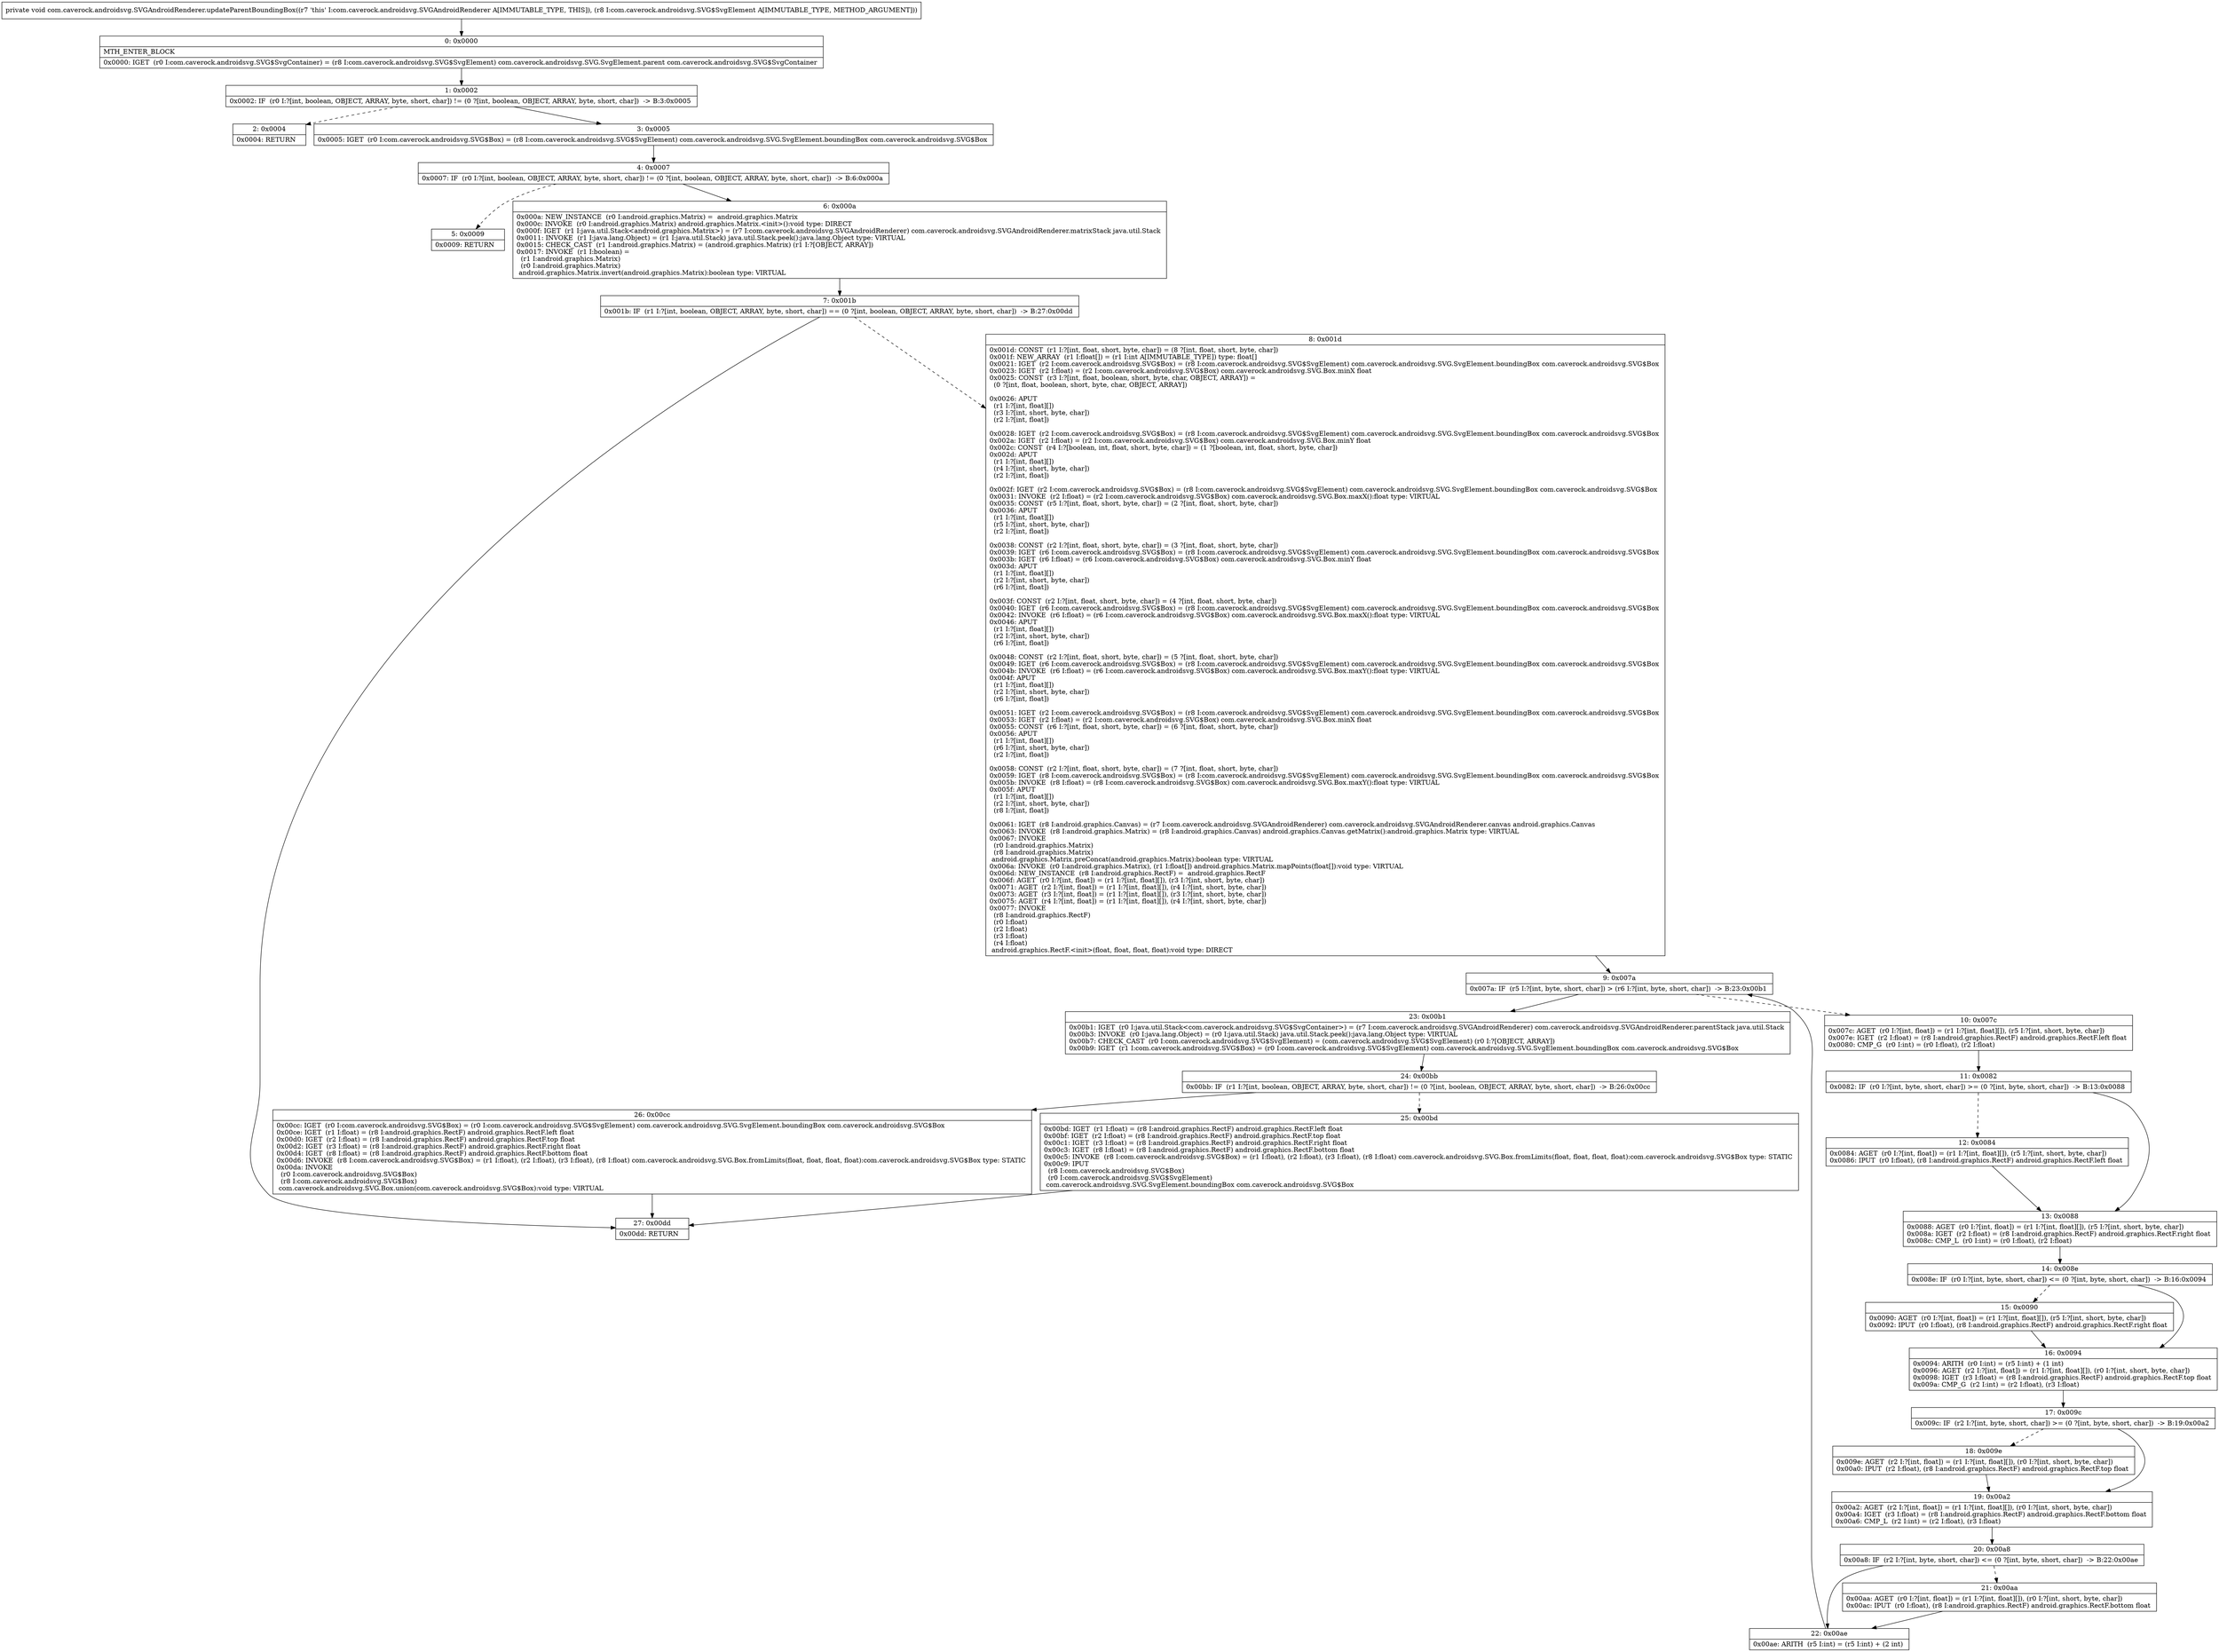 digraph "CFG forcom.caverock.androidsvg.SVGAndroidRenderer.updateParentBoundingBox(Lcom\/caverock\/androidsvg\/SVG$SvgElement;)V" {
Node_0 [shape=record,label="{0\:\ 0x0000|MTH_ENTER_BLOCK\l|0x0000: IGET  (r0 I:com.caverock.androidsvg.SVG$SvgContainer) = (r8 I:com.caverock.androidsvg.SVG$SvgElement) com.caverock.androidsvg.SVG.SvgElement.parent com.caverock.androidsvg.SVG$SvgContainer \l}"];
Node_1 [shape=record,label="{1\:\ 0x0002|0x0002: IF  (r0 I:?[int, boolean, OBJECT, ARRAY, byte, short, char]) != (0 ?[int, boolean, OBJECT, ARRAY, byte, short, char])  \-\> B:3:0x0005 \l}"];
Node_2 [shape=record,label="{2\:\ 0x0004|0x0004: RETURN   \l}"];
Node_3 [shape=record,label="{3\:\ 0x0005|0x0005: IGET  (r0 I:com.caverock.androidsvg.SVG$Box) = (r8 I:com.caverock.androidsvg.SVG$SvgElement) com.caverock.androidsvg.SVG.SvgElement.boundingBox com.caverock.androidsvg.SVG$Box \l}"];
Node_4 [shape=record,label="{4\:\ 0x0007|0x0007: IF  (r0 I:?[int, boolean, OBJECT, ARRAY, byte, short, char]) != (0 ?[int, boolean, OBJECT, ARRAY, byte, short, char])  \-\> B:6:0x000a \l}"];
Node_5 [shape=record,label="{5\:\ 0x0009|0x0009: RETURN   \l}"];
Node_6 [shape=record,label="{6\:\ 0x000a|0x000a: NEW_INSTANCE  (r0 I:android.graphics.Matrix) =  android.graphics.Matrix \l0x000c: INVOKE  (r0 I:android.graphics.Matrix) android.graphics.Matrix.\<init\>():void type: DIRECT \l0x000f: IGET  (r1 I:java.util.Stack\<android.graphics.Matrix\>) = (r7 I:com.caverock.androidsvg.SVGAndroidRenderer) com.caverock.androidsvg.SVGAndroidRenderer.matrixStack java.util.Stack \l0x0011: INVOKE  (r1 I:java.lang.Object) = (r1 I:java.util.Stack) java.util.Stack.peek():java.lang.Object type: VIRTUAL \l0x0015: CHECK_CAST  (r1 I:android.graphics.Matrix) = (android.graphics.Matrix) (r1 I:?[OBJECT, ARRAY]) \l0x0017: INVOKE  (r1 I:boolean) = \l  (r1 I:android.graphics.Matrix)\l  (r0 I:android.graphics.Matrix)\l android.graphics.Matrix.invert(android.graphics.Matrix):boolean type: VIRTUAL \l}"];
Node_7 [shape=record,label="{7\:\ 0x001b|0x001b: IF  (r1 I:?[int, boolean, OBJECT, ARRAY, byte, short, char]) == (0 ?[int, boolean, OBJECT, ARRAY, byte, short, char])  \-\> B:27:0x00dd \l}"];
Node_8 [shape=record,label="{8\:\ 0x001d|0x001d: CONST  (r1 I:?[int, float, short, byte, char]) = (8 ?[int, float, short, byte, char]) \l0x001f: NEW_ARRAY  (r1 I:float[]) = (r1 I:int A[IMMUTABLE_TYPE]) type: float[] \l0x0021: IGET  (r2 I:com.caverock.androidsvg.SVG$Box) = (r8 I:com.caverock.androidsvg.SVG$SvgElement) com.caverock.androidsvg.SVG.SvgElement.boundingBox com.caverock.androidsvg.SVG$Box \l0x0023: IGET  (r2 I:float) = (r2 I:com.caverock.androidsvg.SVG$Box) com.caverock.androidsvg.SVG.Box.minX float \l0x0025: CONST  (r3 I:?[int, float, boolean, short, byte, char, OBJECT, ARRAY]) = \l  (0 ?[int, float, boolean, short, byte, char, OBJECT, ARRAY])\l \l0x0026: APUT  \l  (r1 I:?[int, float][])\l  (r3 I:?[int, short, byte, char])\l  (r2 I:?[int, float])\l \l0x0028: IGET  (r2 I:com.caverock.androidsvg.SVG$Box) = (r8 I:com.caverock.androidsvg.SVG$SvgElement) com.caverock.androidsvg.SVG.SvgElement.boundingBox com.caverock.androidsvg.SVG$Box \l0x002a: IGET  (r2 I:float) = (r2 I:com.caverock.androidsvg.SVG$Box) com.caverock.androidsvg.SVG.Box.minY float \l0x002c: CONST  (r4 I:?[boolean, int, float, short, byte, char]) = (1 ?[boolean, int, float, short, byte, char]) \l0x002d: APUT  \l  (r1 I:?[int, float][])\l  (r4 I:?[int, short, byte, char])\l  (r2 I:?[int, float])\l \l0x002f: IGET  (r2 I:com.caverock.androidsvg.SVG$Box) = (r8 I:com.caverock.androidsvg.SVG$SvgElement) com.caverock.androidsvg.SVG.SvgElement.boundingBox com.caverock.androidsvg.SVG$Box \l0x0031: INVOKE  (r2 I:float) = (r2 I:com.caverock.androidsvg.SVG$Box) com.caverock.androidsvg.SVG.Box.maxX():float type: VIRTUAL \l0x0035: CONST  (r5 I:?[int, float, short, byte, char]) = (2 ?[int, float, short, byte, char]) \l0x0036: APUT  \l  (r1 I:?[int, float][])\l  (r5 I:?[int, short, byte, char])\l  (r2 I:?[int, float])\l \l0x0038: CONST  (r2 I:?[int, float, short, byte, char]) = (3 ?[int, float, short, byte, char]) \l0x0039: IGET  (r6 I:com.caverock.androidsvg.SVG$Box) = (r8 I:com.caverock.androidsvg.SVG$SvgElement) com.caverock.androidsvg.SVG.SvgElement.boundingBox com.caverock.androidsvg.SVG$Box \l0x003b: IGET  (r6 I:float) = (r6 I:com.caverock.androidsvg.SVG$Box) com.caverock.androidsvg.SVG.Box.minY float \l0x003d: APUT  \l  (r1 I:?[int, float][])\l  (r2 I:?[int, short, byte, char])\l  (r6 I:?[int, float])\l \l0x003f: CONST  (r2 I:?[int, float, short, byte, char]) = (4 ?[int, float, short, byte, char]) \l0x0040: IGET  (r6 I:com.caverock.androidsvg.SVG$Box) = (r8 I:com.caverock.androidsvg.SVG$SvgElement) com.caverock.androidsvg.SVG.SvgElement.boundingBox com.caverock.androidsvg.SVG$Box \l0x0042: INVOKE  (r6 I:float) = (r6 I:com.caverock.androidsvg.SVG$Box) com.caverock.androidsvg.SVG.Box.maxX():float type: VIRTUAL \l0x0046: APUT  \l  (r1 I:?[int, float][])\l  (r2 I:?[int, short, byte, char])\l  (r6 I:?[int, float])\l \l0x0048: CONST  (r2 I:?[int, float, short, byte, char]) = (5 ?[int, float, short, byte, char]) \l0x0049: IGET  (r6 I:com.caverock.androidsvg.SVG$Box) = (r8 I:com.caverock.androidsvg.SVG$SvgElement) com.caverock.androidsvg.SVG.SvgElement.boundingBox com.caverock.androidsvg.SVG$Box \l0x004b: INVOKE  (r6 I:float) = (r6 I:com.caverock.androidsvg.SVG$Box) com.caverock.androidsvg.SVG.Box.maxY():float type: VIRTUAL \l0x004f: APUT  \l  (r1 I:?[int, float][])\l  (r2 I:?[int, short, byte, char])\l  (r6 I:?[int, float])\l \l0x0051: IGET  (r2 I:com.caverock.androidsvg.SVG$Box) = (r8 I:com.caverock.androidsvg.SVG$SvgElement) com.caverock.androidsvg.SVG.SvgElement.boundingBox com.caverock.androidsvg.SVG$Box \l0x0053: IGET  (r2 I:float) = (r2 I:com.caverock.androidsvg.SVG$Box) com.caverock.androidsvg.SVG.Box.minX float \l0x0055: CONST  (r6 I:?[int, float, short, byte, char]) = (6 ?[int, float, short, byte, char]) \l0x0056: APUT  \l  (r1 I:?[int, float][])\l  (r6 I:?[int, short, byte, char])\l  (r2 I:?[int, float])\l \l0x0058: CONST  (r2 I:?[int, float, short, byte, char]) = (7 ?[int, float, short, byte, char]) \l0x0059: IGET  (r8 I:com.caverock.androidsvg.SVG$Box) = (r8 I:com.caverock.androidsvg.SVG$SvgElement) com.caverock.androidsvg.SVG.SvgElement.boundingBox com.caverock.androidsvg.SVG$Box \l0x005b: INVOKE  (r8 I:float) = (r8 I:com.caverock.androidsvg.SVG$Box) com.caverock.androidsvg.SVG.Box.maxY():float type: VIRTUAL \l0x005f: APUT  \l  (r1 I:?[int, float][])\l  (r2 I:?[int, short, byte, char])\l  (r8 I:?[int, float])\l \l0x0061: IGET  (r8 I:android.graphics.Canvas) = (r7 I:com.caverock.androidsvg.SVGAndroidRenderer) com.caverock.androidsvg.SVGAndroidRenderer.canvas android.graphics.Canvas \l0x0063: INVOKE  (r8 I:android.graphics.Matrix) = (r8 I:android.graphics.Canvas) android.graphics.Canvas.getMatrix():android.graphics.Matrix type: VIRTUAL \l0x0067: INVOKE  \l  (r0 I:android.graphics.Matrix)\l  (r8 I:android.graphics.Matrix)\l android.graphics.Matrix.preConcat(android.graphics.Matrix):boolean type: VIRTUAL \l0x006a: INVOKE  (r0 I:android.graphics.Matrix), (r1 I:float[]) android.graphics.Matrix.mapPoints(float[]):void type: VIRTUAL \l0x006d: NEW_INSTANCE  (r8 I:android.graphics.RectF) =  android.graphics.RectF \l0x006f: AGET  (r0 I:?[int, float]) = (r1 I:?[int, float][]), (r3 I:?[int, short, byte, char]) \l0x0071: AGET  (r2 I:?[int, float]) = (r1 I:?[int, float][]), (r4 I:?[int, short, byte, char]) \l0x0073: AGET  (r3 I:?[int, float]) = (r1 I:?[int, float][]), (r3 I:?[int, short, byte, char]) \l0x0075: AGET  (r4 I:?[int, float]) = (r1 I:?[int, float][]), (r4 I:?[int, short, byte, char]) \l0x0077: INVOKE  \l  (r8 I:android.graphics.RectF)\l  (r0 I:float)\l  (r2 I:float)\l  (r3 I:float)\l  (r4 I:float)\l android.graphics.RectF.\<init\>(float, float, float, float):void type: DIRECT \l}"];
Node_9 [shape=record,label="{9\:\ 0x007a|0x007a: IF  (r5 I:?[int, byte, short, char]) \> (r6 I:?[int, byte, short, char])  \-\> B:23:0x00b1 \l}"];
Node_10 [shape=record,label="{10\:\ 0x007c|0x007c: AGET  (r0 I:?[int, float]) = (r1 I:?[int, float][]), (r5 I:?[int, short, byte, char]) \l0x007e: IGET  (r2 I:float) = (r8 I:android.graphics.RectF) android.graphics.RectF.left float \l0x0080: CMP_G  (r0 I:int) = (r0 I:float), (r2 I:float) \l}"];
Node_11 [shape=record,label="{11\:\ 0x0082|0x0082: IF  (r0 I:?[int, byte, short, char]) \>= (0 ?[int, byte, short, char])  \-\> B:13:0x0088 \l}"];
Node_12 [shape=record,label="{12\:\ 0x0084|0x0084: AGET  (r0 I:?[int, float]) = (r1 I:?[int, float][]), (r5 I:?[int, short, byte, char]) \l0x0086: IPUT  (r0 I:float), (r8 I:android.graphics.RectF) android.graphics.RectF.left float \l}"];
Node_13 [shape=record,label="{13\:\ 0x0088|0x0088: AGET  (r0 I:?[int, float]) = (r1 I:?[int, float][]), (r5 I:?[int, short, byte, char]) \l0x008a: IGET  (r2 I:float) = (r8 I:android.graphics.RectF) android.graphics.RectF.right float \l0x008c: CMP_L  (r0 I:int) = (r0 I:float), (r2 I:float) \l}"];
Node_14 [shape=record,label="{14\:\ 0x008e|0x008e: IF  (r0 I:?[int, byte, short, char]) \<= (0 ?[int, byte, short, char])  \-\> B:16:0x0094 \l}"];
Node_15 [shape=record,label="{15\:\ 0x0090|0x0090: AGET  (r0 I:?[int, float]) = (r1 I:?[int, float][]), (r5 I:?[int, short, byte, char]) \l0x0092: IPUT  (r0 I:float), (r8 I:android.graphics.RectF) android.graphics.RectF.right float \l}"];
Node_16 [shape=record,label="{16\:\ 0x0094|0x0094: ARITH  (r0 I:int) = (r5 I:int) + (1 int) \l0x0096: AGET  (r2 I:?[int, float]) = (r1 I:?[int, float][]), (r0 I:?[int, short, byte, char]) \l0x0098: IGET  (r3 I:float) = (r8 I:android.graphics.RectF) android.graphics.RectF.top float \l0x009a: CMP_G  (r2 I:int) = (r2 I:float), (r3 I:float) \l}"];
Node_17 [shape=record,label="{17\:\ 0x009c|0x009c: IF  (r2 I:?[int, byte, short, char]) \>= (0 ?[int, byte, short, char])  \-\> B:19:0x00a2 \l}"];
Node_18 [shape=record,label="{18\:\ 0x009e|0x009e: AGET  (r2 I:?[int, float]) = (r1 I:?[int, float][]), (r0 I:?[int, short, byte, char]) \l0x00a0: IPUT  (r2 I:float), (r8 I:android.graphics.RectF) android.graphics.RectF.top float \l}"];
Node_19 [shape=record,label="{19\:\ 0x00a2|0x00a2: AGET  (r2 I:?[int, float]) = (r1 I:?[int, float][]), (r0 I:?[int, short, byte, char]) \l0x00a4: IGET  (r3 I:float) = (r8 I:android.graphics.RectF) android.graphics.RectF.bottom float \l0x00a6: CMP_L  (r2 I:int) = (r2 I:float), (r3 I:float) \l}"];
Node_20 [shape=record,label="{20\:\ 0x00a8|0x00a8: IF  (r2 I:?[int, byte, short, char]) \<= (0 ?[int, byte, short, char])  \-\> B:22:0x00ae \l}"];
Node_21 [shape=record,label="{21\:\ 0x00aa|0x00aa: AGET  (r0 I:?[int, float]) = (r1 I:?[int, float][]), (r0 I:?[int, short, byte, char]) \l0x00ac: IPUT  (r0 I:float), (r8 I:android.graphics.RectF) android.graphics.RectF.bottom float \l}"];
Node_22 [shape=record,label="{22\:\ 0x00ae|0x00ae: ARITH  (r5 I:int) = (r5 I:int) + (2 int) \l}"];
Node_23 [shape=record,label="{23\:\ 0x00b1|0x00b1: IGET  (r0 I:java.util.Stack\<com.caverock.androidsvg.SVG$SvgContainer\>) = (r7 I:com.caverock.androidsvg.SVGAndroidRenderer) com.caverock.androidsvg.SVGAndroidRenderer.parentStack java.util.Stack \l0x00b3: INVOKE  (r0 I:java.lang.Object) = (r0 I:java.util.Stack) java.util.Stack.peek():java.lang.Object type: VIRTUAL \l0x00b7: CHECK_CAST  (r0 I:com.caverock.androidsvg.SVG$SvgElement) = (com.caverock.androidsvg.SVG$SvgElement) (r0 I:?[OBJECT, ARRAY]) \l0x00b9: IGET  (r1 I:com.caverock.androidsvg.SVG$Box) = (r0 I:com.caverock.androidsvg.SVG$SvgElement) com.caverock.androidsvg.SVG.SvgElement.boundingBox com.caverock.androidsvg.SVG$Box \l}"];
Node_24 [shape=record,label="{24\:\ 0x00bb|0x00bb: IF  (r1 I:?[int, boolean, OBJECT, ARRAY, byte, short, char]) != (0 ?[int, boolean, OBJECT, ARRAY, byte, short, char])  \-\> B:26:0x00cc \l}"];
Node_25 [shape=record,label="{25\:\ 0x00bd|0x00bd: IGET  (r1 I:float) = (r8 I:android.graphics.RectF) android.graphics.RectF.left float \l0x00bf: IGET  (r2 I:float) = (r8 I:android.graphics.RectF) android.graphics.RectF.top float \l0x00c1: IGET  (r3 I:float) = (r8 I:android.graphics.RectF) android.graphics.RectF.right float \l0x00c3: IGET  (r8 I:float) = (r8 I:android.graphics.RectF) android.graphics.RectF.bottom float \l0x00c5: INVOKE  (r8 I:com.caverock.androidsvg.SVG$Box) = (r1 I:float), (r2 I:float), (r3 I:float), (r8 I:float) com.caverock.androidsvg.SVG.Box.fromLimits(float, float, float, float):com.caverock.androidsvg.SVG$Box type: STATIC \l0x00c9: IPUT  \l  (r8 I:com.caverock.androidsvg.SVG$Box)\l  (r0 I:com.caverock.androidsvg.SVG$SvgElement)\l com.caverock.androidsvg.SVG.SvgElement.boundingBox com.caverock.androidsvg.SVG$Box \l}"];
Node_26 [shape=record,label="{26\:\ 0x00cc|0x00cc: IGET  (r0 I:com.caverock.androidsvg.SVG$Box) = (r0 I:com.caverock.androidsvg.SVG$SvgElement) com.caverock.androidsvg.SVG.SvgElement.boundingBox com.caverock.androidsvg.SVG$Box \l0x00ce: IGET  (r1 I:float) = (r8 I:android.graphics.RectF) android.graphics.RectF.left float \l0x00d0: IGET  (r2 I:float) = (r8 I:android.graphics.RectF) android.graphics.RectF.top float \l0x00d2: IGET  (r3 I:float) = (r8 I:android.graphics.RectF) android.graphics.RectF.right float \l0x00d4: IGET  (r8 I:float) = (r8 I:android.graphics.RectF) android.graphics.RectF.bottom float \l0x00d6: INVOKE  (r8 I:com.caverock.androidsvg.SVG$Box) = (r1 I:float), (r2 I:float), (r3 I:float), (r8 I:float) com.caverock.androidsvg.SVG.Box.fromLimits(float, float, float, float):com.caverock.androidsvg.SVG$Box type: STATIC \l0x00da: INVOKE  \l  (r0 I:com.caverock.androidsvg.SVG$Box)\l  (r8 I:com.caverock.androidsvg.SVG$Box)\l com.caverock.androidsvg.SVG.Box.union(com.caverock.androidsvg.SVG$Box):void type: VIRTUAL \l}"];
Node_27 [shape=record,label="{27\:\ 0x00dd|0x00dd: RETURN   \l}"];
MethodNode[shape=record,label="{private void com.caverock.androidsvg.SVGAndroidRenderer.updateParentBoundingBox((r7 'this' I:com.caverock.androidsvg.SVGAndroidRenderer A[IMMUTABLE_TYPE, THIS]), (r8 I:com.caverock.androidsvg.SVG$SvgElement A[IMMUTABLE_TYPE, METHOD_ARGUMENT])) }"];
MethodNode -> Node_0;
Node_0 -> Node_1;
Node_1 -> Node_2[style=dashed];
Node_1 -> Node_3;
Node_3 -> Node_4;
Node_4 -> Node_5[style=dashed];
Node_4 -> Node_6;
Node_6 -> Node_7;
Node_7 -> Node_8[style=dashed];
Node_7 -> Node_27;
Node_8 -> Node_9;
Node_9 -> Node_10[style=dashed];
Node_9 -> Node_23;
Node_10 -> Node_11;
Node_11 -> Node_12[style=dashed];
Node_11 -> Node_13;
Node_12 -> Node_13;
Node_13 -> Node_14;
Node_14 -> Node_15[style=dashed];
Node_14 -> Node_16;
Node_15 -> Node_16;
Node_16 -> Node_17;
Node_17 -> Node_18[style=dashed];
Node_17 -> Node_19;
Node_18 -> Node_19;
Node_19 -> Node_20;
Node_20 -> Node_21[style=dashed];
Node_20 -> Node_22;
Node_21 -> Node_22;
Node_22 -> Node_9;
Node_23 -> Node_24;
Node_24 -> Node_25[style=dashed];
Node_24 -> Node_26;
Node_25 -> Node_27;
Node_26 -> Node_27;
}

